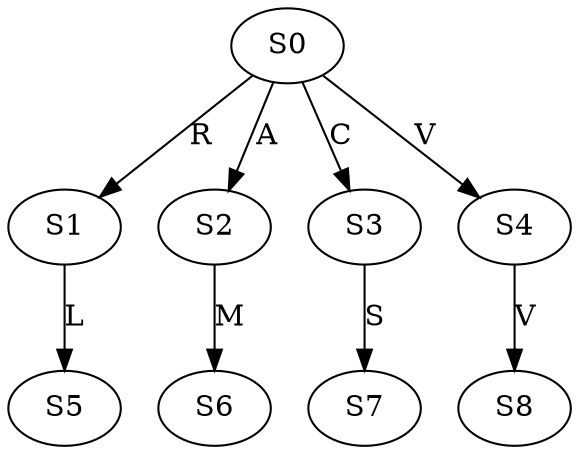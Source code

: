 strict digraph  {
	S0 -> S1 [ label = R ];
	S0 -> S2 [ label = A ];
	S0 -> S3 [ label = C ];
	S0 -> S4 [ label = V ];
	S1 -> S5 [ label = L ];
	S2 -> S6 [ label = M ];
	S3 -> S7 [ label = S ];
	S4 -> S8 [ label = V ];
}

